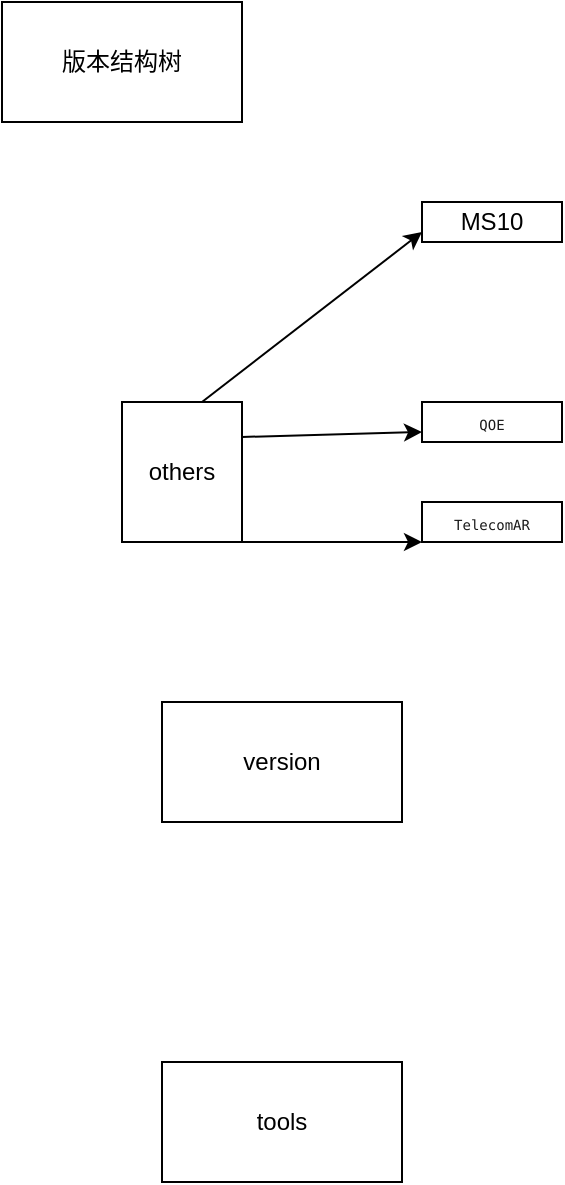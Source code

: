 <mxfile version="14.2.9" type="github">
  <diagram id="jQa9sGm4R0DZDFu90RpT" name="Page-1">
    <mxGraphModel dx="1182" dy="764" grid="1" gridSize="10" guides="1" tooltips="1" connect="1" arrows="1" fold="1" page="1" pageScale="1" pageWidth="827" pageHeight="1169" math="0" shadow="0">
      <root>
        <mxCell id="0" />
        <mxCell id="1" parent="0" />
        <mxCell id="32XMmCokE1lOzzrugzDl-1" value="version" style="rounded=0;whiteSpace=wrap;html=1;" vertex="1" parent="1">
          <mxGeometry x="100" y="360" width="120" height="60" as="geometry" />
        </mxCell>
        <mxCell id="32XMmCokE1lOzzrugzDl-2" value="版本结构树" style="rounded=0;whiteSpace=wrap;html=1;" vertex="1" parent="1">
          <mxGeometry x="20" y="10" width="120" height="60" as="geometry" />
        </mxCell>
        <mxCell id="32XMmCokE1lOzzrugzDl-3" value="others" style="rounded=0;whiteSpace=wrap;html=1;" vertex="1" parent="1">
          <mxGeometry x="80" y="210" width="60" height="70" as="geometry" />
        </mxCell>
        <mxCell id="32XMmCokE1lOzzrugzDl-4" value="tools" style="rounded=0;whiteSpace=wrap;html=1;" vertex="1" parent="1">
          <mxGeometry x="100" y="540" width="120" height="60" as="geometry" />
        </mxCell>
        <mxCell id="32XMmCokE1lOzzrugzDl-5" value="MS10" style="rounded=0;whiteSpace=wrap;html=1;" vertex="1" parent="1">
          <mxGeometry x="230" y="110" width="70" height="20" as="geometry" />
        </mxCell>
        <mxCell id="32XMmCokE1lOzzrugzDl-7" value="&lt;font face=&quot;monospace&quot; color=&quot;#1a1a1a&quot;&gt;&lt;span style=&quot;font-size: 7px&quot;&gt;QOE&lt;/span&gt;&lt;/font&gt;" style="rounded=0;whiteSpace=wrap;html=1;" vertex="1" parent="1">
          <mxGeometry x="230" y="210" width="70" height="20" as="geometry" />
        </mxCell>
        <mxCell id="32XMmCokE1lOzzrugzDl-10" value="&lt;font color=&quot;#1a1a1a&quot; face=&quot;monospace&quot;&gt;&lt;span style=&quot;font-size: 7px&quot;&gt;TelecomAR&lt;/span&gt;&lt;/font&gt;" style="rounded=0;whiteSpace=wrap;html=1;" vertex="1" parent="1">
          <mxGeometry x="230" y="260" width="70" height="20" as="geometry" />
        </mxCell>
        <mxCell id="32XMmCokE1lOzzrugzDl-14" value="" style="endArrow=classic;html=1;entryX=0;entryY=0.75;entryDx=0;entryDy=0;" edge="1" parent="1" target="32XMmCokE1lOzzrugzDl-5">
          <mxGeometry width="50" height="50" relative="1" as="geometry">
            <mxPoint x="120" y="210" as="sourcePoint" />
            <mxPoint x="170" y="160" as="targetPoint" />
          </mxGeometry>
        </mxCell>
        <mxCell id="32XMmCokE1lOzzrugzDl-15" value="" style="endArrow=classic;html=1;entryX=0;entryY=0.75;entryDx=0;entryDy=0;exitX=1;exitY=0.25;exitDx=0;exitDy=0;" edge="1" parent="1" source="32XMmCokE1lOzzrugzDl-3" target="32XMmCokE1lOzzrugzDl-7">
          <mxGeometry width="50" height="50" relative="1" as="geometry">
            <mxPoint x="140" y="220" as="sourcePoint" />
            <mxPoint x="190" y="180" as="targetPoint" />
          </mxGeometry>
        </mxCell>
        <mxCell id="32XMmCokE1lOzzrugzDl-16" value="" style="endArrow=classic;html=1;exitX=1;exitY=1;exitDx=0;exitDy=0;entryX=0;entryY=1;entryDx=0;entryDy=0;" edge="1" parent="1" source="32XMmCokE1lOzzrugzDl-3" target="32XMmCokE1lOzzrugzDl-10">
          <mxGeometry width="50" height="50" relative="1" as="geometry">
            <mxPoint x="180" y="260" as="sourcePoint" />
            <mxPoint x="230" y="210" as="targetPoint" />
          </mxGeometry>
        </mxCell>
      </root>
    </mxGraphModel>
  </diagram>
</mxfile>
